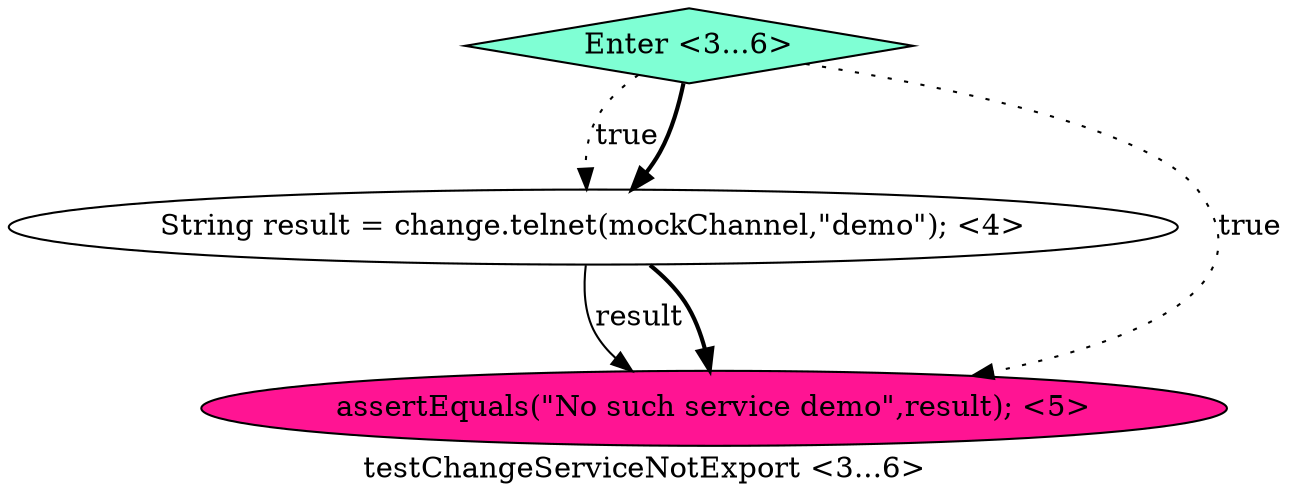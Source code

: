 digraph PDG {
label = "testChangeServiceNotExport <3...6>";
0.0 [style = filled, label = "String result = change.telnet(mockChannel,\"demo\"); <4>", fillcolor = white, shape = ellipse];
0.2 [style = filled, label = "Enter <3...6>", fillcolor = aquamarine, shape = diamond];
0.1 [style = filled, label = "assertEquals(\"No such service demo\",result); <5>", fillcolor = deeppink, shape = ellipse];
0.0 -> 0.1 [style = solid, label="result"];
0.0 -> 0.1 [style = bold, label=""];
0.2 -> 0.0 [style = dotted, label="true"];
0.2 -> 0.0 [style = bold, label=""];
0.2 -> 0.1 [style = dotted, label="true"];
}
